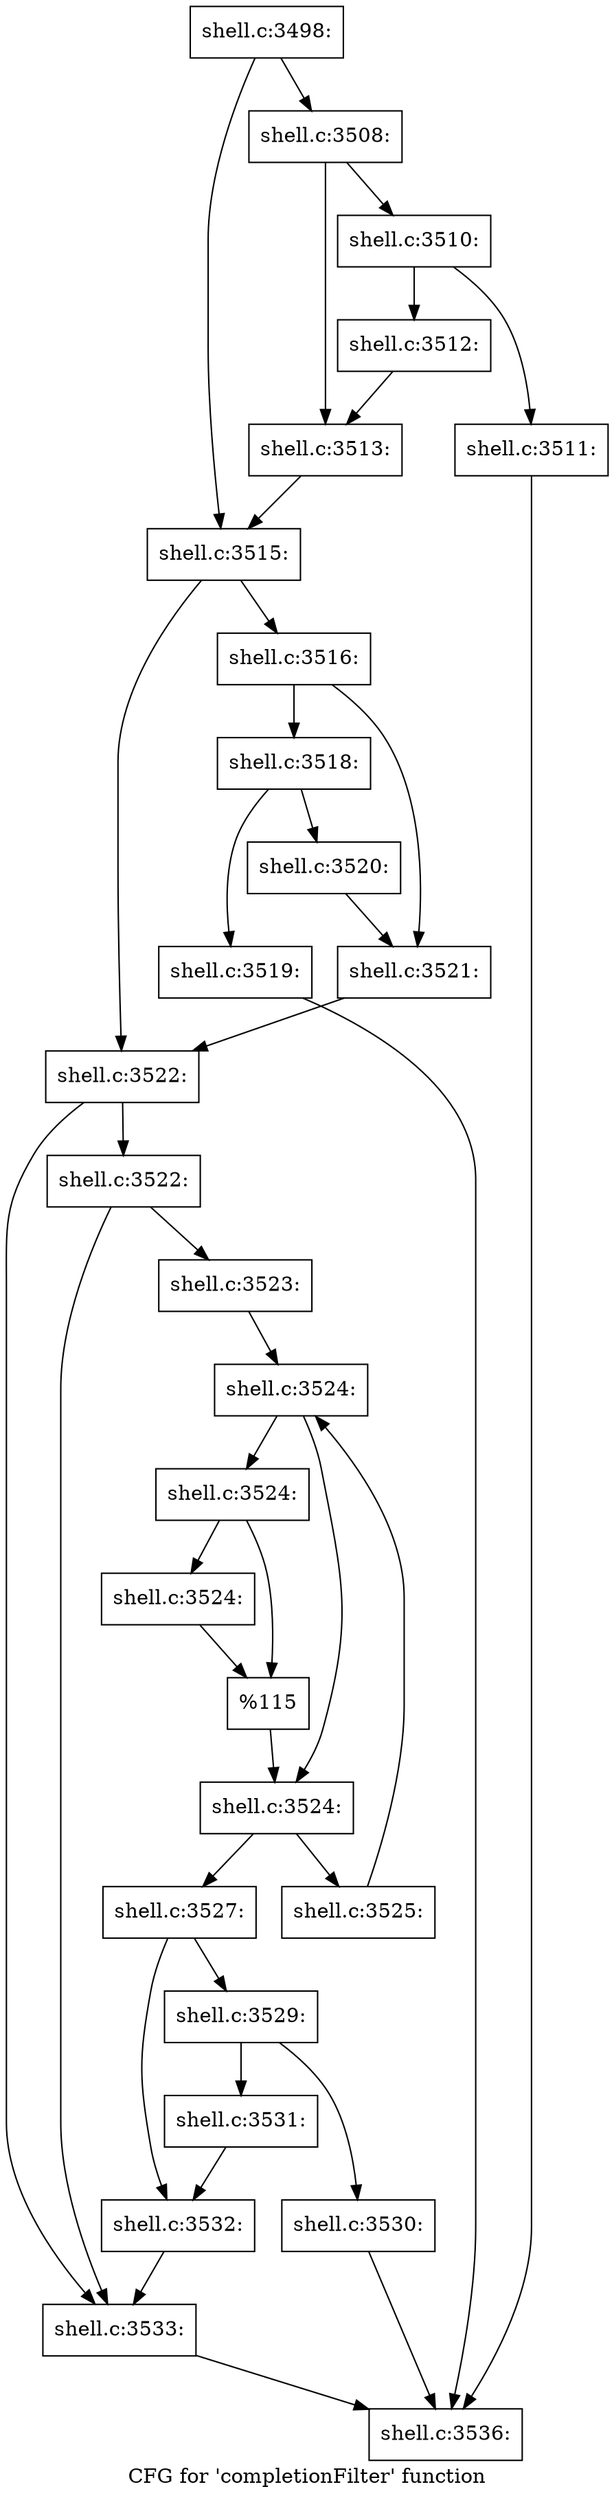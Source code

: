 digraph "CFG for 'completionFilter' function" {
	label="CFG for 'completionFilter' function";

	Node0x5602768ba1f0 [shape=record,label="{shell.c:3498:}"];
	Node0x5602768ba1f0 -> Node0x5602768bd7e0;
	Node0x5602768ba1f0 -> Node0x5602768bd830;
	Node0x5602768bd7e0 [shape=record,label="{shell.c:3508:}"];
	Node0x5602768bd7e0 -> Node0x5602768be240;
	Node0x5602768bd7e0 -> Node0x5602768be290;
	Node0x5602768be240 [shape=record,label="{shell.c:3510:}"];
	Node0x5602768be240 -> Node0x5602768bef20;
	Node0x5602768be240 -> Node0x5602768bef70;
	Node0x5602768bef20 [shape=record,label="{shell.c:3511:}"];
	Node0x5602768bef20 -> Node0x5602768ba2e0;
	Node0x5602768bef70 [shape=record,label="{shell.c:3512:}"];
	Node0x5602768bef70 -> Node0x5602768be290;
	Node0x5602768be290 [shape=record,label="{shell.c:3513:}"];
	Node0x5602768be290 -> Node0x5602768bd830;
	Node0x5602768bd830 [shape=record,label="{shell.c:3515:}"];
	Node0x5602768bd830 -> Node0x5602768bf8b0;
	Node0x5602768bd830 -> Node0x5602768bf900;
	Node0x5602768bf8b0 [shape=record,label="{shell.c:3516:}"];
	Node0x5602768bf8b0 -> Node0x5602768c0310;
	Node0x5602768bf8b0 -> Node0x5602768c0360;
	Node0x5602768c0310 [shape=record,label="{shell.c:3518:}"];
	Node0x5602768c0310 -> Node0x5602768c0f60;
	Node0x5602768c0310 -> Node0x5602768c0fb0;
	Node0x5602768c0f60 [shape=record,label="{shell.c:3519:}"];
	Node0x5602768c0f60 -> Node0x5602768ba2e0;
	Node0x5602768c0fb0 [shape=record,label="{shell.c:3520:}"];
	Node0x5602768c0fb0 -> Node0x5602768c0360;
	Node0x5602768c0360 [shape=record,label="{shell.c:3521:}"];
	Node0x5602768c0360 -> Node0x5602768bf900;
	Node0x5602768bf900 [shape=record,label="{shell.c:3522:}"];
	Node0x5602768bf900 -> Node0x5602768c1870;
	Node0x5602768bf900 -> Node0x5602768c1820;
	Node0x5602768c1870 [shape=record,label="{shell.c:3522:}"];
	Node0x5602768c1870 -> Node0x5602768c17d0;
	Node0x5602768c1870 -> Node0x5602768c1820;
	Node0x5602768c17d0 [shape=record,label="{shell.c:3523:}"];
	Node0x5602768c17d0 -> Node0x5602768c2650;
	Node0x5602768c2650 [shape=record,label="{shell.c:3524:}"];
	Node0x5602768c2650 -> Node0x5602768c2880;
	Node0x5602768c2650 -> Node0x5602768c2830;
	Node0x5602768c2880 [shape=record,label="{shell.c:3524:}"];
	Node0x5602768c2880 -> Node0x5602768c2c90;
	Node0x5602768c2880 -> Node0x5602768c2ce0;
	Node0x5602768c2ce0 [shape=record,label="{shell.c:3524:}"];
	Node0x5602768c2ce0 -> Node0x5602768c2c90;
	Node0x5602768c2c90 [shape=record,label="{%115}"];
	Node0x5602768c2c90 -> Node0x5602768c2830;
	Node0x5602768c2830 [shape=record,label="{shell.c:3524:}"];
	Node0x5602768c2830 -> Node0x5602768c4590;
	Node0x5602768c2830 -> Node0x5602768c27b0;
	Node0x5602768c4590 [shape=record,label="{shell.c:3525:}"];
	Node0x5602768c4590 -> Node0x5602768c2650;
	Node0x5602768c27b0 [shape=record,label="{shell.c:3527:}"];
	Node0x5602768c27b0 -> Node0x5602768c5040;
	Node0x5602768c27b0 -> Node0x5602768c5090;
	Node0x5602768c5040 [shape=record,label="{shell.c:3529:}"];
	Node0x5602768c5040 -> Node0x5602768c60a0;
	Node0x5602768c5040 -> Node0x5602768c60f0;
	Node0x5602768c60a0 [shape=record,label="{shell.c:3530:}"];
	Node0x5602768c60a0 -> Node0x5602768ba2e0;
	Node0x5602768c60f0 [shape=record,label="{shell.c:3531:}"];
	Node0x5602768c60f0 -> Node0x5602768c5090;
	Node0x5602768c5090 [shape=record,label="{shell.c:3532:}"];
	Node0x5602768c5090 -> Node0x5602768c1820;
	Node0x5602768c1820 [shape=record,label="{shell.c:3533:}"];
	Node0x5602768c1820 -> Node0x5602768ba2e0;
	Node0x5602768ba2e0 [shape=record,label="{shell.c:3536:}"];
}
